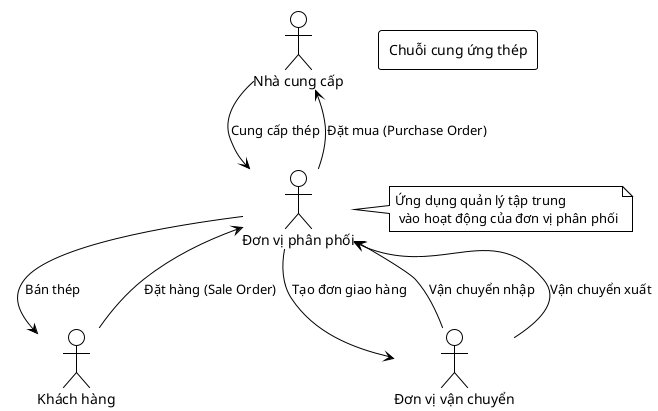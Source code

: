 @startuml test
!theme plain
top to bottom direction

actor "Nhà cung cấp" as Supplier
actor "Đơn vị phân phối" as Distributor
actor "Khách hàng" as Customer
actor "Đơn vị vận chuyển" as Transporter

rectangle "Chuỗi cung ứng thép" {
  Supplier -> Distributor : Cung cấp thép
  Distributor -> Customer : Bán thép
  Transporter -> Distributor : Vận chuyển nhập
  Transporter -> Distributor : Vận chuyển xuất
  Customer --> Distributor : Đặt hàng (Sale Order)
  Distributor --> Supplier : Đặt mua (Purchase Order)
  Distributor --> Transporter : Tạo đơn giao hàng
}

note right of Distributor: Ứng dụng quản lý tập trung\n vào hoạt động của đơn vị phân phối
@enduml